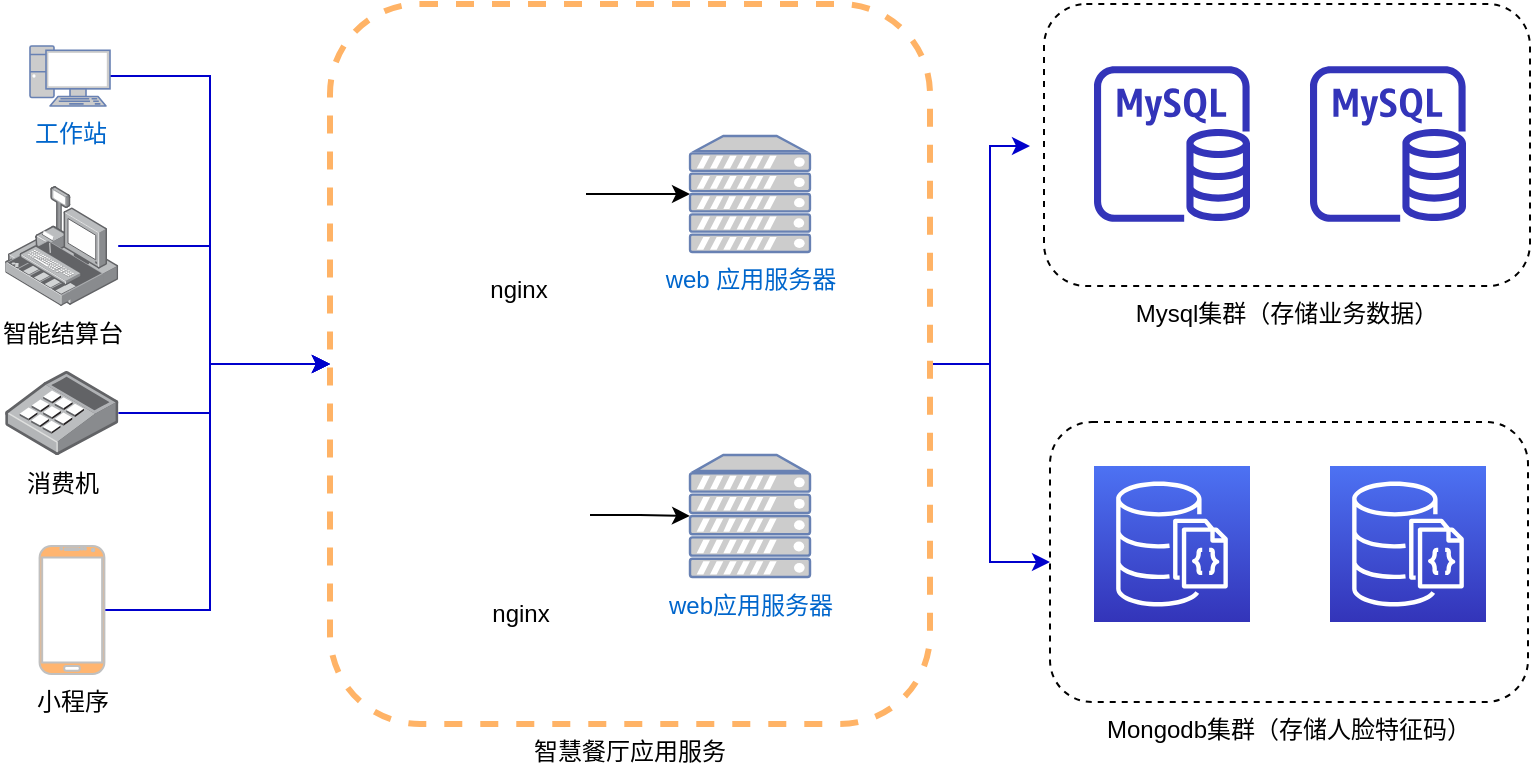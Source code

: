 <mxfile version="14.9.3" type="github">
  <diagram id="_2wtWLizdt5FLl7UWOuG" name="Page-1">
    <mxGraphModel dx="1022" dy="468" grid="1" gridSize="10" guides="1" tooltips="1" connect="1" arrows="1" fold="1" page="1" pageScale="1" pageWidth="1169" pageHeight="827" math="0" shadow="0">
      <root>
        <mxCell id="0" />
        <mxCell id="1" parent="0" />
        <mxCell id="Rzl8FJI0BWgjn5kntQyp-26" style="edgeStyle=orthogonalEdgeStyle;rounded=0;orthogonalLoop=1;jettySize=auto;html=1;strokeColor=#0000CC;" edge="1" parent="1" source="Rzl8FJI0BWgjn5kntQyp-24">
          <mxGeometry relative="1" as="geometry">
            <mxPoint x="530" y="90" as="targetPoint" />
            <Array as="points">
              <mxPoint x="510" y="199" />
              <mxPoint x="510" y="90" />
            </Array>
          </mxGeometry>
        </mxCell>
        <mxCell id="Rzl8FJI0BWgjn5kntQyp-27" style="edgeStyle=orthogonalEdgeStyle;rounded=0;orthogonalLoop=1;jettySize=auto;html=1;entryX=0;entryY=0.5;entryDx=0;entryDy=0;strokeColor=#0000CC;" edge="1" parent="1" source="Rzl8FJI0BWgjn5kntQyp-24" target="Rzl8FJI0BWgjn5kntQyp-19">
          <mxGeometry relative="1" as="geometry" />
        </mxCell>
        <mxCell id="Rzl8FJI0BWgjn5kntQyp-24" value="智慧餐厅应用服务" style="rounded=1;whiteSpace=wrap;html=1;dashed=1;gradientColor=none;labelPosition=center;verticalLabelPosition=bottom;align=center;verticalAlign=top;strokeWidth=3;strokeColor=#FFB366;" vertex="1" parent="1">
          <mxGeometry x="180" y="19" width="300" height="360" as="geometry" />
        </mxCell>
        <mxCell id="Rzl8FJI0BWgjn5kntQyp-19" value="Mongodb集群（存储人脸特征码）" style="rounded=1;whiteSpace=wrap;html=1;dashed=1;labelPosition=center;verticalLabelPosition=bottom;align=center;verticalAlign=top;" vertex="1" parent="1">
          <mxGeometry x="540" y="228" width="239" height="140" as="geometry" />
        </mxCell>
        <mxCell id="Rzl8FJI0BWgjn5kntQyp-20" value="Mysql集群（存储业务数据）" style="rounded=1;whiteSpace=wrap;html=1;dashed=1;labelPosition=center;verticalLabelPosition=bottom;align=center;verticalAlign=top;" vertex="1" parent="1">
          <mxGeometry x="537" y="19" width="243" height="141" as="geometry" />
        </mxCell>
        <mxCell id="Rzl8FJI0BWgjn5kntQyp-36" value="" style="edgeStyle=orthogonalEdgeStyle;rounded=0;orthogonalLoop=1;jettySize=auto;html=1;strokeColor=#0000CC;" edge="1" parent="1" source="Rzl8FJI0BWgjn5kntQyp-2" target="Rzl8FJI0BWgjn5kntQyp-24">
          <mxGeometry relative="1" as="geometry">
            <Array as="points">
              <mxPoint x="120" y="55" />
              <mxPoint x="120" y="199" />
            </Array>
          </mxGeometry>
        </mxCell>
        <mxCell id="Rzl8FJI0BWgjn5kntQyp-2" value="工作站" style="fontColor=#0066CC;verticalAlign=top;verticalLabelPosition=bottom;labelPosition=center;align=center;html=1;outlineConnect=0;fillColor=#CCCCCC;strokeColor=#6881B3;gradientColor=none;gradientDirection=north;strokeWidth=2;shape=mxgraph.networks.pc;" vertex="1" parent="1">
          <mxGeometry x="30" y="40" width="40" height="30" as="geometry" />
        </mxCell>
        <mxCell id="Rzl8FJI0BWgjn5kntQyp-10" value="" style="points=[[0,0,0],[0.25,0,0],[0.5,0,0],[0.75,0,0],[1,0,0],[0,1,0],[0.25,1,0],[0.5,1,0],[0.75,1,0],[1,1,0],[0,0.25,0],[0,0.5,0],[0,0.75,0],[1,0.25,0],[1,0.5,0],[1,0.75,0]];outlineConnect=0;fontColor=#232F3E;gradientColor=#4D72F3;gradientDirection=north;fillColor=#3334B9;strokeColor=#ffffff;dashed=0;verticalLabelPosition=bottom;verticalAlign=top;align=center;html=1;fontSize=12;fontStyle=0;aspect=fixed;shape=mxgraph.aws4.resourceIcon;resIcon=mxgraph.aws4.documentdb_with_mongodb_compatibility;" vertex="1" parent="1">
          <mxGeometry x="562" y="250" width="78" height="78" as="geometry" />
        </mxCell>
        <mxCell id="Rzl8FJI0BWgjn5kntQyp-12" value="" style="outlineConnect=0;fontColor=#232F3E;gradientColor=none;fillColor=#3334B9;strokeColor=none;dashed=0;verticalLabelPosition=bottom;verticalAlign=top;align=center;html=1;fontSize=12;fontStyle=0;aspect=fixed;pointerEvents=1;shape=mxgraph.aws4.rds_mysql_instance;" vertex="1" parent="1">
          <mxGeometry x="562" y="50" width="78" height="78" as="geometry" />
        </mxCell>
        <mxCell id="Rzl8FJI0BWgjn5kntQyp-13" value="" style="outlineConnect=0;fontColor=#232F3E;gradientColor=none;fillColor=#3334B9;strokeColor=none;dashed=0;verticalLabelPosition=bottom;verticalAlign=top;align=center;html=1;fontSize=12;fontStyle=0;aspect=fixed;pointerEvents=1;shape=mxgraph.aws4.rds_mysql_instance;" vertex="1" parent="1">
          <mxGeometry x="670" y="50" width="78" height="78" as="geometry" />
        </mxCell>
        <mxCell id="Rzl8FJI0BWgjn5kntQyp-14" value="" style="points=[[0,0,0],[0.25,0,0],[0.5,0,0],[0.75,0,0],[1,0,0],[0,1,0],[0.25,1,0],[0.5,1,0],[0.75,1,0],[1,1,0],[0,0.25,0],[0,0.5,0],[0,0.75,0],[1,0.25,0],[1,0.5,0],[1,0.75,0]];outlineConnect=0;fontColor=#232F3E;gradientColor=#4D72F3;gradientDirection=north;fillColor=#3334B9;strokeColor=#ffffff;dashed=0;verticalLabelPosition=bottom;verticalAlign=top;align=center;html=1;fontSize=12;fontStyle=0;aspect=fixed;shape=mxgraph.aws4.resourceIcon;resIcon=mxgraph.aws4.documentdb_with_mongodb_compatibility;" vertex="1" parent="1">
          <mxGeometry x="680" y="250" width="78" height="78" as="geometry" />
        </mxCell>
        <mxCell id="Rzl8FJI0BWgjn5kntQyp-22" value="" style="edgeStyle=orthogonalEdgeStyle;rounded=0;orthogonalLoop=1;jettySize=auto;html=1;" edge="1" parent="1" source="Rzl8FJI0BWgjn5kntQyp-15" target="Rzl8FJI0BWgjn5kntQyp-18">
          <mxGeometry relative="1" as="geometry" />
        </mxCell>
        <mxCell id="Rzl8FJI0BWgjn5kntQyp-15" value="nginx" style="shape=image;html=1;verticalAlign=top;verticalLabelPosition=bottom;labelBackgroundColor=#ffffff;imageAspect=0;aspect=fixed;image=https://cdn4.iconfinder.com/data/icons/logos-brands-5/24/nginx-128.png" vertex="1" parent="1">
          <mxGeometry x="240" y="80" width="68" height="68" as="geometry" />
        </mxCell>
        <mxCell id="Rzl8FJI0BWgjn5kntQyp-23" value="" style="edgeStyle=orthogonalEdgeStyle;rounded=0;orthogonalLoop=1;jettySize=auto;html=1;" edge="1" parent="1" source="Rzl8FJI0BWgjn5kntQyp-16" target="Rzl8FJI0BWgjn5kntQyp-17">
          <mxGeometry relative="1" as="geometry" />
        </mxCell>
        <mxCell id="Rzl8FJI0BWgjn5kntQyp-16" value="nginx" style="shape=image;html=1;verticalAlign=top;verticalLabelPosition=bottom;labelBackgroundColor=#ffffff;imageAspect=0;aspect=fixed;image=https://cdn4.iconfinder.com/data/icons/logos-brands-5/24/nginx-128.png" vertex="1" parent="1">
          <mxGeometry x="240" y="239.5" width="70" height="70" as="geometry" />
        </mxCell>
        <mxCell id="Rzl8FJI0BWgjn5kntQyp-17" value="web应用服务器" style="fontColor=#0066CC;verticalAlign=top;verticalLabelPosition=bottom;labelPosition=center;align=center;html=1;outlineConnect=0;fillColor=#CCCCCC;strokeColor=#6881B3;gradientColor=none;gradientDirection=north;strokeWidth=2;shape=mxgraph.networks.server;" vertex="1" parent="1">
          <mxGeometry x="360" y="244.5" width="60" height="61" as="geometry" />
        </mxCell>
        <mxCell id="Rzl8FJI0BWgjn5kntQyp-18" value="web&amp;nbsp;应用服务器" style="fontColor=#0066CC;verticalAlign=top;verticalLabelPosition=bottom;labelPosition=center;align=center;html=1;outlineConnect=0;fillColor=#CCCCCC;strokeColor=#6881B3;gradientColor=none;gradientDirection=north;strokeWidth=2;shape=mxgraph.networks.server;" vertex="1" parent="1">
          <mxGeometry x="360" y="85" width="60" height="58" as="geometry" />
        </mxCell>
        <mxCell id="Rzl8FJI0BWgjn5kntQyp-37" value="" style="edgeStyle=orthogonalEdgeStyle;rounded=0;orthogonalLoop=1;jettySize=auto;html=1;strokeColor=#0000CC;" edge="1" parent="1" source="Rzl8FJI0BWgjn5kntQyp-28" target="Rzl8FJI0BWgjn5kntQyp-24">
          <mxGeometry relative="1" as="geometry">
            <Array as="points">
              <mxPoint x="120" y="140" />
              <mxPoint x="120" y="199" />
            </Array>
          </mxGeometry>
        </mxCell>
        <mxCell id="Rzl8FJI0BWgjn5kntQyp-28" value="智能结算台" style="points=[];aspect=fixed;html=1;align=center;shadow=0;dashed=0;image;image=img/lib/allied_telesis/security/POS.svg;strokeColor=#FFB366;strokeWidth=3;fillColor=#FFB570;gradientColor=none;" vertex="1" parent="1">
          <mxGeometry x="17.59" y="110" width="56.51" height="60" as="geometry" />
        </mxCell>
        <mxCell id="Rzl8FJI0BWgjn5kntQyp-38" value="" style="edgeStyle=orthogonalEdgeStyle;rounded=0;orthogonalLoop=1;jettySize=auto;html=1;strokeColor=#0000CC;" edge="1" parent="1" source="Rzl8FJI0BWgjn5kntQyp-29" target="Rzl8FJI0BWgjn5kntQyp-24">
          <mxGeometry relative="1" as="geometry">
            <Array as="points">
              <mxPoint x="120" y="224" />
              <mxPoint x="120" y="199" />
            </Array>
          </mxGeometry>
        </mxCell>
        <mxCell id="Rzl8FJI0BWgjn5kntQyp-29" value="消费机" style="points=[];aspect=fixed;html=1;align=center;shadow=0;dashed=0;image;image=img/lib/allied_telesis/computer_and_terminals/POS_keypad.svg;strokeColor=#FFB366;strokeWidth=3;fillColor=#FFB570;gradientColor=none;" vertex="1" parent="1">
          <mxGeometry x="17.59" y="202.5" width="56.61" height="42" as="geometry" />
        </mxCell>
        <mxCell id="Rzl8FJI0BWgjn5kntQyp-39" value="" style="edgeStyle=orthogonalEdgeStyle;rounded=0;orthogonalLoop=1;jettySize=auto;html=1;strokeColor=#0000CC;" edge="1" parent="1" source="Rzl8FJI0BWgjn5kntQyp-33" target="Rzl8FJI0BWgjn5kntQyp-24">
          <mxGeometry relative="1" as="geometry">
            <Array as="points">
              <mxPoint x="120" y="322" />
              <mxPoint x="120" y="199" />
            </Array>
          </mxGeometry>
        </mxCell>
        <mxCell id="Rzl8FJI0BWgjn5kntQyp-33" value="小程序" style="verticalLabelPosition=bottom;verticalAlign=top;html=1;shadow=0;dashed=0;strokeWidth=1;shape=mxgraph.android.phone2;strokeColor=#c0c0c0;fillColor=#FFB570;gradientColor=none;" vertex="1" parent="1">
          <mxGeometry x="34.79" y="290" width="32.41" height="64" as="geometry" />
        </mxCell>
      </root>
    </mxGraphModel>
  </diagram>
</mxfile>
